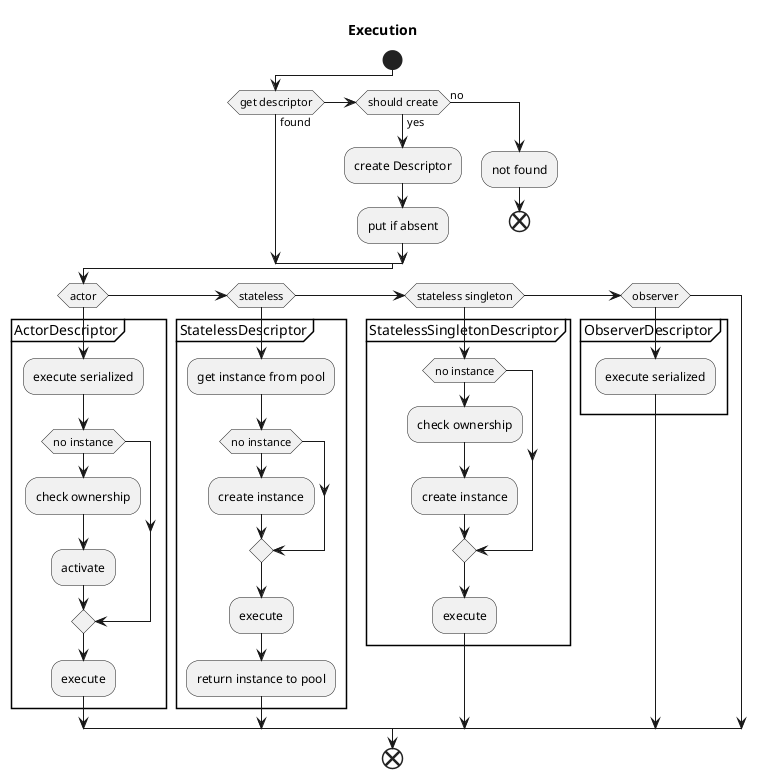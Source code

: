 @startuml
title Execution
start
if (get descriptor) then (found)
else if (should create) then (yes)
    :create Descriptor;
    :put if absent;
else (no)
    :not found;
    end;
endif
if (actor) then
    partition ActorDescriptor {
        :execute serialized;
        if(no instance) then
            :check ownership;
            :activate;
        endif
        :execute;
    }
else if(stateless)
    partition StatelessDescriptor {
        :get instance from pool;
        if(no instance) then
            :create instance;
        endif
        :execute;
        :return instance to pool;
    }
else if(stateless singleton)
    partition StatelessSingletonDescriptor {
        if(no instance) then
            :check ownership;
            :create instance;
        endif
        :execute;
    }
else if(observer)
    partition ObserverDescriptor {
        :execute serialized;
    }
endif;
end;
@enduml

